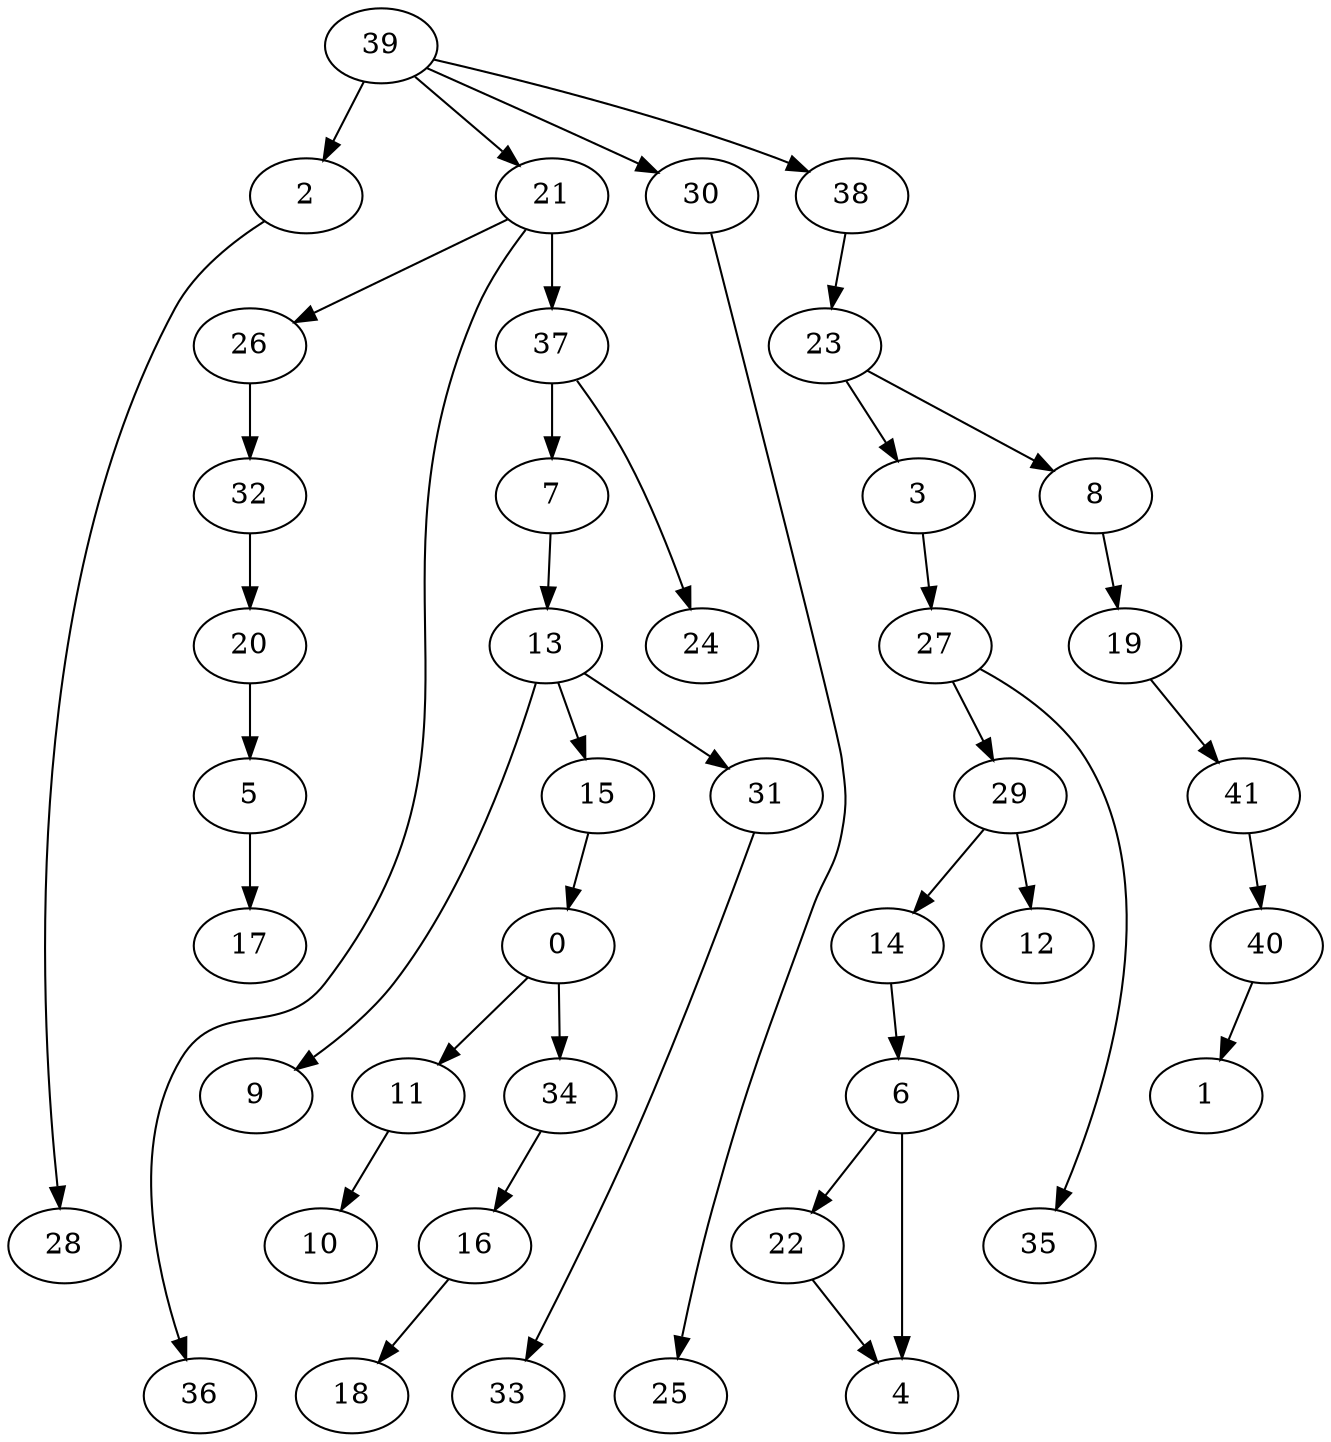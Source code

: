 digraph G {
    0;
    11;
    34;
    10;
    16;
    18;
    2;
    28;
    3;
    27;
    29;
    35;
    14;
    12;
    5;
    17;
    6;
    22;
    4;
    7;
    13;
    9;
    15;
    31;
    33;
    8;
    19;
    41;
    40;
    1;
    20;
    21;
    26;
    36;
    37;
    32;
    24;
    23;
    30;
    25;
    38;
    39;
    0 -> 11 [weight=0];
    0 -> 34 [weight=0];
    11 -> 10 [weight=0];
    34 -> 16 [weight=0];
    16 -> 18 [weight=0];
    2 -> 28 [weight=0];
    3 -> 27 [weight=0];
    27 -> 29 [weight=0];
    27 -> 35 [weight=0];
    29 -> 14 [weight=0];
    29 -> 12 [weight=0];
    14 -> 6 [weight=0];
    5 -> 17 [weight=0];
    6 -> 22 [weight=0];
    6 -> 4 [weight=1];
    22 -> 4 [weight=0];
    7 -> 13 [weight=0];
    13 -> 9 [weight=0];
    13 -> 15 [weight=0];
    13 -> 31 [weight=0];
    15 -> 0 [weight=0];
    31 -> 33 [weight=0];
    8 -> 19 [weight=0];
    19 -> 41 [weight=0];
    41 -> 40 [weight=0];
    40 -> 1 [weight=0];
    20 -> 5 [weight=0];
    21 -> 26 [weight=0];
    21 -> 36 [weight=0];
    21 -> 37 [weight=1];
    26 -> 32 [weight=0];
    37 -> 7 [weight=0];
    37 -> 24 [weight=0];
    32 -> 20 [weight=0];
    23 -> 3 [weight=0];
    23 -> 8 [weight=0];
    30 -> 25 [weight=0];
    38 -> 23 [weight=0];
    39 -> 2 [weight=0];
    39 -> 21 [weight=0];
    39 -> 30 [weight=0];
    39 -> 38 [weight=0];
}
